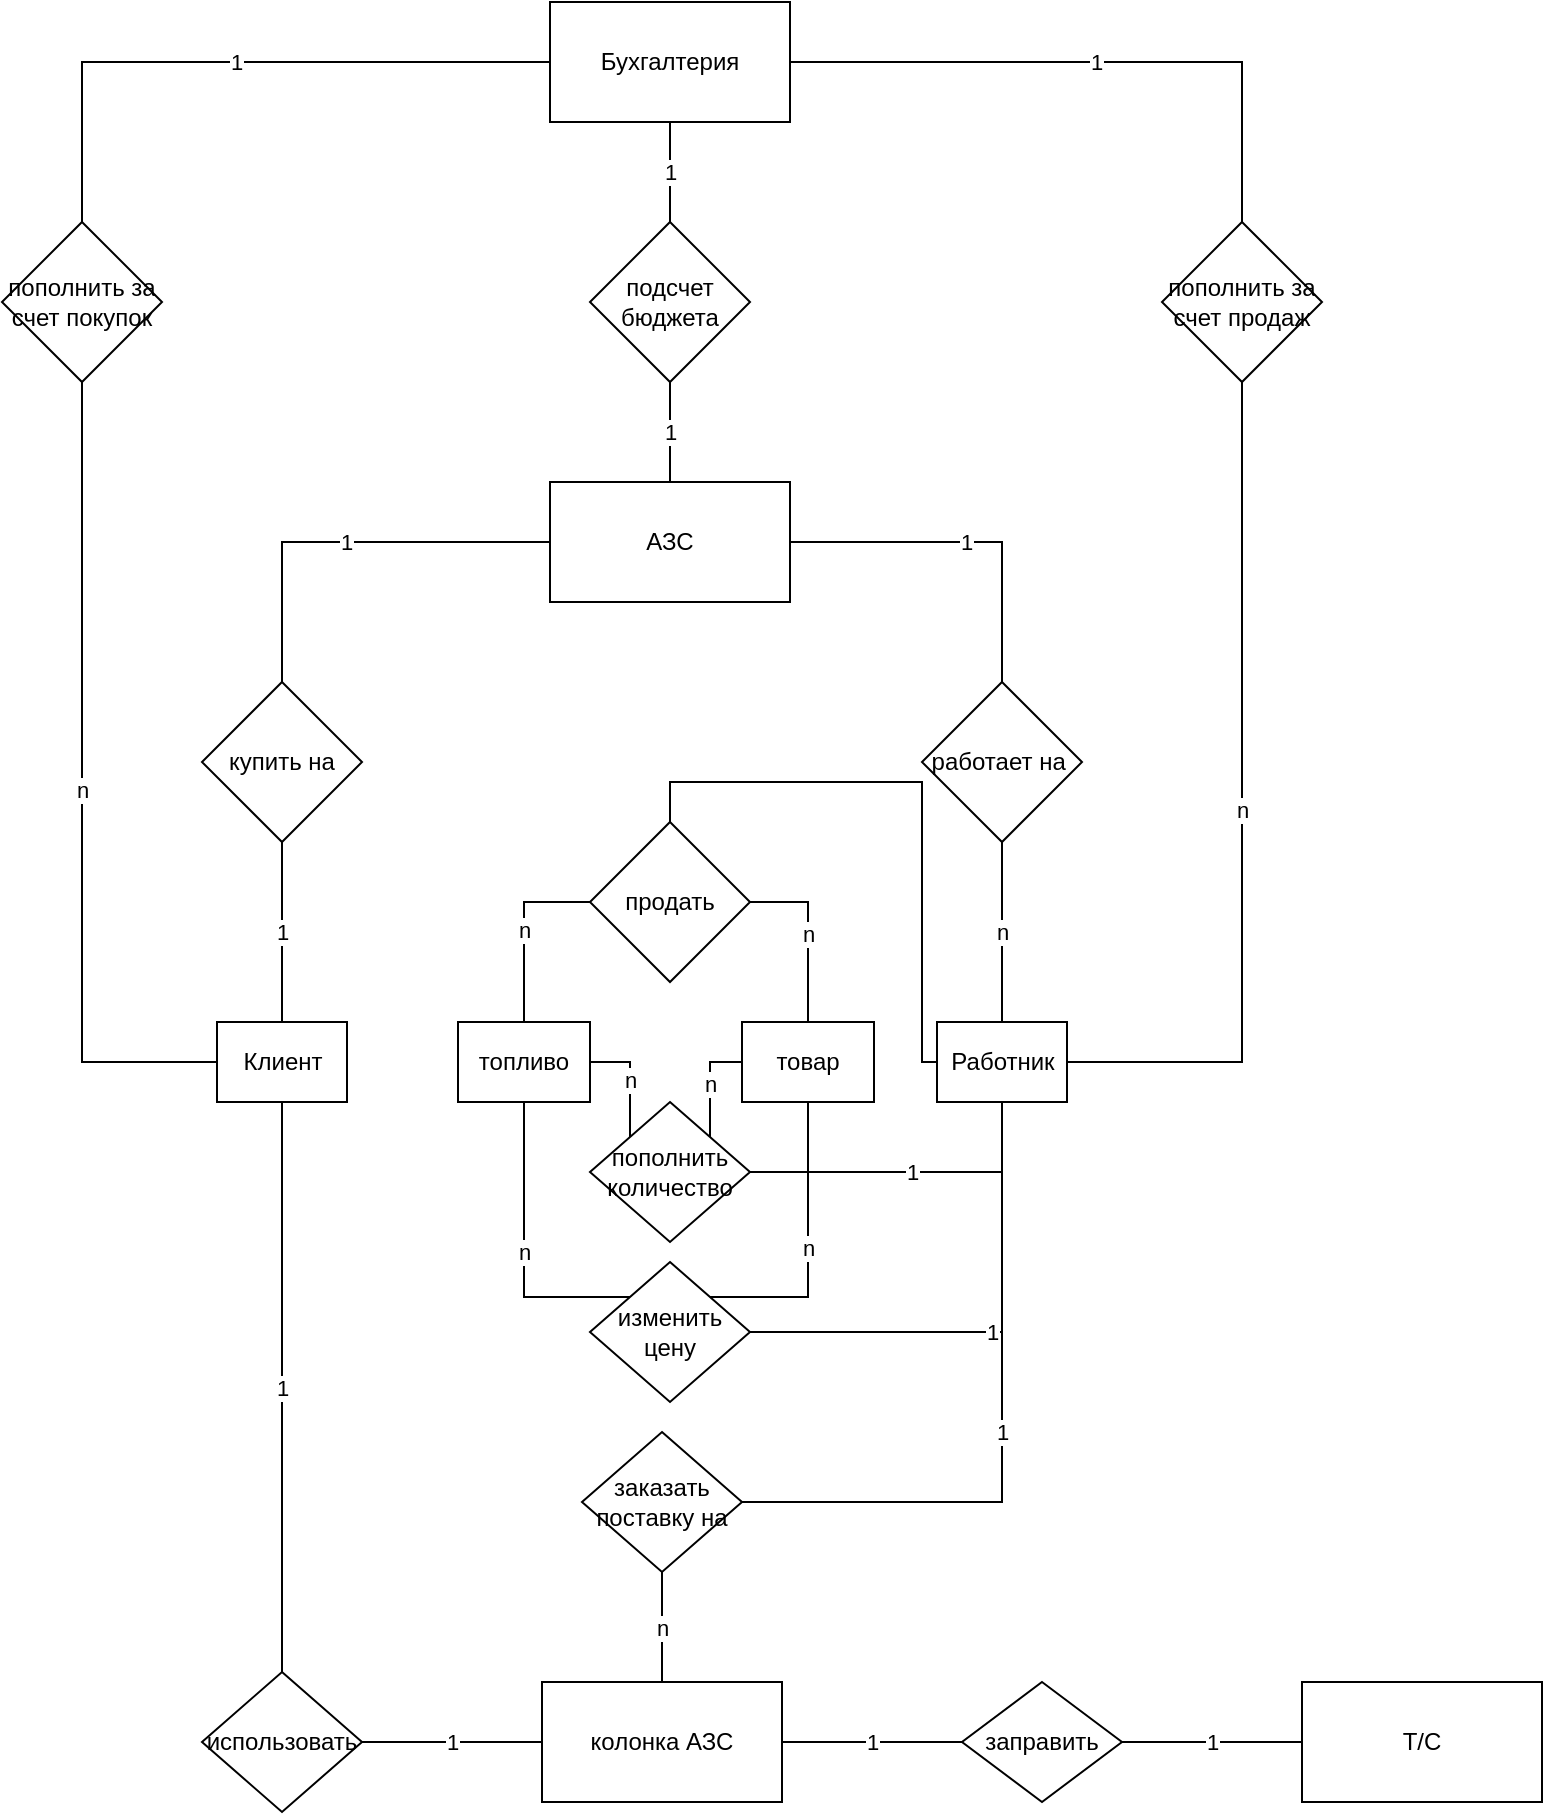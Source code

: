 <mxfile version="13.7.7" type="github">
  <diagram id="jSTkYgbFLm7wpSHd20Ko" name="Page-1">
    <mxGraphModel dx="868" dy="1619" grid="1" gridSize="10" guides="1" tooltips="1" connect="1" arrows="1" fold="1" page="1" pageScale="1" pageWidth="827" pageHeight="1169" math="0" shadow="0">
      <root>
        <mxCell id="0" />
        <mxCell id="1" parent="0" />
        <mxCell id="5gSWZHsoFy3DXVIRuG_q-6" value="1" style="edgeStyle=orthogonalEdgeStyle;rounded=0;orthogonalLoop=1;jettySize=auto;html=1;exitX=0.5;exitY=0;exitDx=0;exitDy=0;entryX=0.5;entryY=1;entryDx=0;entryDy=0;endArrow=none;endFill=0;" edge="1" parent="1" source="5gSWZHsoFy3DXVIRuG_q-1" target="5gSWZHsoFy3DXVIRuG_q-3">
          <mxGeometry relative="1" as="geometry" />
        </mxCell>
        <mxCell id="5gSWZHsoFy3DXVIRuG_q-19" value="1" style="edgeStyle=orthogonalEdgeStyle;rounded=0;orthogonalLoop=1;jettySize=auto;html=1;exitX=0.5;exitY=1;exitDx=0;exitDy=0;endArrow=none;endFill=0;" edge="1" parent="1" source="5gSWZHsoFy3DXVIRuG_q-1" target="5gSWZHsoFy3DXVIRuG_q-5">
          <mxGeometry relative="1" as="geometry">
            <mxPoint x="226" y="420" as="sourcePoint" />
          </mxGeometry>
        </mxCell>
        <mxCell id="5gSWZHsoFy3DXVIRuG_q-43" value="n" style="edgeStyle=orthogonalEdgeStyle;rounded=0;orthogonalLoop=1;jettySize=auto;html=1;exitX=0;exitY=0.5;exitDx=0;exitDy=0;entryX=0.5;entryY=1;entryDx=0;entryDy=0;endArrow=none;endFill=0;" edge="1" parent="1" source="5gSWZHsoFy3DXVIRuG_q-1" target="5gSWZHsoFy3DXVIRuG_q-42">
          <mxGeometry relative="1" as="geometry" />
        </mxCell>
        <mxCell id="5gSWZHsoFy3DXVIRuG_q-1" value="Клиент" style="rounded=0;whiteSpace=wrap;html=1;" vertex="1" parent="1">
          <mxGeometry x="187.5" y="380" width="65" height="40" as="geometry" />
        </mxCell>
        <mxCell id="5gSWZHsoFy3DXVIRuG_q-9" value="n" style="edgeStyle=orthogonalEdgeStyle;rounded=0;orthogonalLoop=1;jettySize=auto;html=1;exitX=0.5;exitY=0;exitDx=0;exitDy=0;entryX=0.5;entryY=1;entryDx=0;entryDy=0;endArrow=none;endFill=0;" edge="1" parent="1" source="5gSWZHsoFy3DXVIRuG_q-2" target="5gSWZHsoFy3DXVIRuG_q-8">
          <mxGeometry relative="1" as="geometry" />
        </mxCell>
        <mxCell id="5gSWZHsoFy3DXVIRuG_q-23" value="1" style="edgeStyle=orthogonalEdgeStyle;rounded=0;orthogonalLoop=1;jettySize=auto;html=1;exitX=0.5;exitY=1;exitDx=0;exitDy=0;endArrow=none;endFill=0;entryX=1;entryY=0.5;entryDx=0;entryDy=0;" edge="1" parent="1" source="5gSWZHsoFy3DXVIRuG_q-2" target="5gSWZHsoFy3DXVIRuG_q-22">
          <mxGeometry relative="1" as="geometry" />
        </mxCell>
        <mxCell id="5gSWZHsoFy3DXVIRuG_q-27" value="1" style="edgeStyle=orthogonalEdgeStyle;rounded=0;orthogonalLoop=1;jettySize=auto;html=1;exitX=0.5;exitY=1;exitDx=0;exitDy=0;entryX=1;entryY=0.5;entryDx=0;entryDy=0;endArrow=none;endFill=0;" edge="1" parent="1" source="5gSWZHsoFy3DXVIRuG_q-2" target="5gSWZHsoFy3DXVIRuG_q-26">
          <mxGeometry relative="1" as="geometry" />
        </mxCell>
        <mxCell id="5gSWZHsoFy3DXVIRuG_q-38" style="edgeStyle=orthogonalEdgeStyle;rounded=0;orthogonalLoop=1;jettySize=auto;html=1;exitX=0.25;exitY=0;exitDx=0;exitDy=0;entryX=0.5;entryY=0;entryDx=0;entryDy=0;endArrow=none;endFill=0;" edge="1" parent="1" source="5gSWZHsoFy3DXVIRuG_q-2" target="5gSWZHsoFy3DXVIRuG_q-11">
          <mxGeometry relative="1" as="geometry">
            <Array as="points">
              <mxPoint x="564" y="400" />
              <mxPoint x="540" y="400" />
              <mxPoint x="540" y="260" />
              <mxPoint x="414" y="260" />
            </Array>
          </mxGeometry>
        </mxCell>
        <mxCell id="5gSWZHsoFy3DXVIRuG_q-40" value="n" style="edgeStyle=orthogonalEdgeStyle;rounded=0;orthogonalLoop=1;jettySize=auto;html=1;exitX=1;exitY=0.5;exitDx=0;exitDy=0;entryX=0.5;entryY=1;entryDx=0;entryDy=0;endArrow=none;endFill=0;" edge="1" parent="1" source="5gSWZHsoFy3DXVIRuG_q-2" target="5gSWZHsoFy3DXVIRuG_q-39">
          <mxGeometry relative="1" as="geometry" />
        </mxCell>
        <mxCell id="5gSWZHsoFy3DXVIRuG_q-46" value="1" style="edgeStyle=orthogonalEdgeStyle;rounded=0;orthogonalLoop=1;jettySize=auto;html=1;exitX=0.5;exitY=1;exitDx=0;exitDy=0;entryX=1;entryY=0.5;entryDx=0;entryDy=0;endArrow=none;endFill=0;" edge="1" parent="1" source="5gSWZHsoFy3DXVIRuG_q-2" target="5gSWZHsoFy3DXVIRuG_q-45">
          <mxGeometry relative="1" as="geometry" />
        </mxCell>
        <mxCell id="5gSWZHsoFy3DXVIRuG_q-2" value="Работник" style="rounded=0;whiteSpace=wrap;html=1;" vertex="1" parent="1">
          <mxGeometry x="547.5" y="380" width="65" height="40" as="geometry" />
        </mxCell>
        <mxCell id="5gSWZHsoFy3DXVIRuG_q-7" value="1" style="edgeStyle=orthogonalEdgeStyle;rounded=0;orthogonalLoop=1;jettySize=auto;html=1;exitX=0.5;exitY=0;exitDx=0;exitDy=0;entryX=0;entryY=0.5;entryDx=0;entryDy=0;endArrow=none;endFill=0;" edge="1" parent="1" source="5gSWZHsoFy3DXVIRuG_q-3" target="5gSWZHsoFy3DXVIRuG_q-4">
          <mxGeometry relative="1" as="geometry" />
        </mxCell>
        <mxCell id="5gSWZHsoFy3DXVIRuG_q-3" value="купить на" style="rhombus;whiteSpace=wrap;html=1;" vertex="1" parent="1">
          <mxGeometry x="180" y="210" width="80" height="80" as="geometry" />
        </mxCell>
        <mxCell id="5gSWZHsoFy3DXVIRuG_q-32" value="1" style="edgeStyle=orthogonalEdgeStyle;rounded=0;orthogonalLoop=1;jettySize=auto;html=1;exitX=0.5;exitY=0;exitDx=0;exitDy=0;entryX=0.5;entryY=1;entryDx=0;entryDy=0;endArrow=none;endFill=0;" edge="1" parent="1" source="5gSWZHsoFy3DXVIRuG_q-4" target="5gSWZHsoFy3DXVIRuG_q-31">
          <mxGeometry relative="1" as="geometry" />
        </mxCell>
        <mxCell id="5gSWZHsoFy3DXVIRuG_q-4" value="АЗС" style="rounded=0;whiteSpace=wrap;html=1;" vertex="1" parent="1">
          <mxGeometry x="354" y="110" width="120" height="60" as="geometry" />
        </mxCell>
        <mxCell id="5gSWZHsoFy3DXVIRuG_q-20" value="1" style="edgeStyle=orthogonalEdgeStyle;rounded=0;orthogonalLoop=1;jettySize=auto;html=1;exitX=1;exitY=0.5;exitDx=0;exitDy=0;endArrow=none;endFill=0;" edge="1" parent="1" source="5gSWZHsoFy3DXVIRuG_q-5" target="5gSWZHsoFy3DXVIRuG_q-18">
          <mxGeometry relative="1" as="geometry" />
        </mxCell>
        <mxCell id="5gSWZHsoFy3DXVIRuG_q-5" value="использовать" style="rhombus;whiteSpace=wrap;html=1;" vertex="1" parent="1">
          <mxGeometry x="180" y="705" width="80" height="70" as="geometry" />
        </mxCell>
        <mxCell id="5gSWZHsoFy3DXVIRuG_q-10" value="1" style="edgeStyle=orthogonalEdgeStyle;rounded=0;orthogonalLoop=1;jettySize=auto;html=1;exitX=0.5;exitY=0;exitDx=0;exitDy=0;entryX=1;entryY=0.5;entryDx=0;entryDy=0;endArrow=none;endFill=0;" edge="1" parent="1" source="5gSWZHsoFy3DXVIRuG_q-8" target="5gSWZHsoFy3DXVIRuG_q-4">
          <mxGeometry relative="1" as="geometry" />
        </mxCell>
        <mxCell id="5gSWZHsoFy3DXVIRuG_q-8" value="работает на&amp;nbsp;" style="rhombus;whiteSpace=wrap;html=1;" vertex="1" parent="1">
          <mxGeometry x="540" y="210" width="80" height="80" as="geometry" />
        </mxCell>
        <mxCell id="5gSWZHsoFy3DXVIRuG_q-15" value="n" style="edgeStyle=orthogonalEdgeStyle;rounded=0;orthogonalLoop=1;jettySize=auto;html=1;exitX=0;exitY=0.5;exitDx=0;exitDy=0;entryX=0.5;entryY=0;entryDx=0;entryDy=0;endArrow=none;endFill=0;" edge="1" parent="1" source="5gSWZHsoFy3DXVIRuG_q-11" target="5gSWZHsoFy3DXVIRuG_q-13">
          <mxGeometry relative="1" as="geometry" />
        </mxCell>
        <mxCell id="5gSWZHsoFy3DXVIRuG_q-16" value="n" style="edgeStyle=orthogonalEdgeStyle;rounded=0;orthogonalLoop=1;jettySize=auto;html=1;exitX=1;exitY=0.5;exitDx=0;exitDy=0;endArrow=none;endFill=0;" edge="1" parent="1" source="5gSWZHsoFy3DXVIRuG_q-11" target="5gSWZHsoFy3DXVIRuG_q-14">
          <mxGeometry relative="1" as="geometry" />
        </mxCell>
        <mxCell id="5gSWZHsoFy3DXVIRuG_q-11" value="продать" style="rhombus;whiteSpace=wrap;html=1;" vertex="1" parent="1">
          <mxGeometry x="374" y="280" width="80" height="80" as="geometry" />
        </mxCell>
        <mxCell id="5gSWZHsoFy3DXVIRuG_q-13" value="топливо" style="rounded=0;whiteSpace=wrap;html=1;" vertex="1" parent="1">
          <mxGeometry x="308" y="380" width="66" height="40" as="geometry" />
        </mxCell>
        <mxCell id="5gSWZHsoFy3DXVIRuG_q-14" value="товар" style="rounded=0;whiteSpace=wrap;html=1;" vertex="1" parent="1">
          <mxGeometry x="450" y="380" width="66" height="40" as="geometry" />
        </mxCell>
        <mxCell id="5gSWZHsoFy3DXVIRuG_q-18" value="колонка АЗС" style="rounded=0;whiteSpace=wrap;html=1;" vertex="1" parent="1">
          <mxGeometry x="350" y="710" width="120" height="60" as="geometry" />
        </mxCell>
        <mxCell id="5gSWZHsoFy3DXVIRuG_q-24" value="n" style="edgeStyle=orthogonalEdgeStyle;rounded=0;orthogonalLoop=1;jettySize=auto;html=1;exitX=1;exitY=0;exitDx=0;exitDy=0;entryX=0;entryY=0.5;entryDx=0;entryDy=0;endArrow=none;endFill=0;" edge="1" parent="1" source="5gSWZHsoFy3DXVIRuG_q-22" target="5gSWZHsoFy3DXVIRuG_q-14">
          <mxGeometry relative="1" as="geometry" />
        </mxCell>
        <mxCell id="5gSWZHsoFy3DXVIRuG_q-25" value="n" style="edgeStyle=orthogonalEdgeStyle;rounded=0;orthogonalLoop=1;jettySize=auto;html=1;exitX=0;exitY=0;exitDx=0;exitDy=0;entryX=1;entryY=0.5;entryDx=0;entryDy=0;endArrow=none;endFill=0;" edge="1" parent="1" source="5gSWZHsoFy3DXVIRuG_q-22" target="5gSWZHsoFy3DXVIRuG_q-13">
          <mxGeometry relative="1" as="geometry" />
        </mxCell>
        <mxCell id="5gSWZHsoFy3DXVIRuG_q-22" value="пополнить количество" style="rhombus;whiteSpace=wrap;html=1;" vertex="1" parent="1">
          <mxGeometry x="374" y="420" width="80" height="70" as="geometry" />
        </mxCell>
        <mxCell id="5gSWZHsoFy3DXVIRuG_q-28" value="n" style="edgeStyle=orthogonalEdgeStyle;rounded=0;orthogonalLoop=1;jettySize=auto;html=1;exitX=0;exitY=0;exitDx=0;exitDy=0;entryX=0.5;entryY=1;entryDx=0;entryDy=0;endArrow=none;endFill=0;" edge="1" parent="1" source="5gSWZHsoFy3DXVIRuG_q-26" target="5gSWZHsoFy3DXVIRuG_q-13">
          <mxGeometry relative="1" as="geometry">
            <Array as="points">
              <mxPoint x="341" y="518" />
            </Array>
          </mxGeometry>
        </mxCell>
        <mxCell id="5gSWZHsoFy3DXVIRuG_q-29" value="n" style="edgeStyle=orthogonalEdgeStyle;rounded=0;orthogonalLoop=1;jettySize=auto;html=1;exitX=1;exitY=0;exitDx=0;exitDy=0;entryX=0.5;entryY=1;entryDx=0;entryDy=0;endArrow=none;endFill=0;" edge="1" parent="1" source="5gSWZHsoFy3DXVIRuG_q-26" target="5gSWZHsoFy3DXVIRuG_q-14">
          <mxGeometry relative="1" as="geometry">
            <Array as="points">
              <mxPoint x="483" y="518" />
            </Array>
          </mxGeometry>
        </mxCell>
        <mxCell id="5gSWZHsoFy3DXVIRuG_q-26" value="изменить цену" style="rhombus;whiteSpace=wrap;html=1;" vertex="1" parent="1">
          <mxGeometry x="374" y="500" width="80" height="70" as="geometry" />
        </mxCell>
        <mxCell id="5gSWZHsoFy3DXVIRuG_q-30" value="Бухгалтерия" style="rounded=0;whiteSpace=wrap;html=1;" vertex="1" parent="1">
          <mxGeometry x="354" y="-130" width="120" height="60" as="geometry" />
        </mxCell>
        <mxCell id="5gSWZHsoFy3DXVIRuG_q-33" value="1" style="edgeStyle=orthogonalEdgeStyle;rounded=0;orthogonalLoop=1;jettySize=auto;html=1;exitX=0.5;exitY=0;exitDx=0;exitDy=0;entryX=0.5;entryY=1;entryDx=0;entryDy=0;endArrow=none;endFill=0;" edge="1" parent="1" source="5gSWZHsoFy3DXVIRuG_q-31" target="5gSWZHsoFy3DXVIRuG_q-30">
          <mxGeometry relative="1" as="geometry" />
        </mxCell>
        <mxCell id="5gSWZHsoFy3DXVIRuG_q-31" value="подсчет бюджета" style="rhombus;whiteSpace=wrap;html=1;" vertex="1" parent="1">
          <mxGeometry x="374" y="-20" width="80" height="80" as="geometry" />
        </mxCell>
        <mxCell id="5gSWZHsoFy3DXVIRuG_q-35" value="1" style="edgeStyle=orthogonalEdgeStyle;rounded=0;orthogonalLoop=1;jettySize=auto;html=1;exitX=0;exitY=0.5;exitDx=0;exitDy=0;entryX=1;entryY=0.5;entryDx=0;entryDy=0;endArrow=none;endFill=0;" edge="1" parent="1" source="5gSWZHsoFy3DXVIRuG_q-34" target="5gSWZHsoFy3DXVIRuG_q-18">
          <mxGeometry relative="1" as="geometry" />
        </mxCell>
        <mxCell id="5gSWZHsoFy3DXVIRuG_q-37" value="1" style="edgeStyle=orthogonalEdgeStyle;rounded=0;orthogonalLoop=1;jettySize=auto;html=1;exitX=1;exitY=0.5;exitDx=0;exitDy=0;entryX=0;entryY=0.5;entryDx=0;entryDy=0;endArrow=none;endFill=0;" edge="1" parent="1" source="5gSWZHsoFy3DXVIRuG_q-34" target="5gSWZHsoFy3DXVIRuG_q-36">
          <mxGeometry relative="1" as="geometry" />
        </mxCell>
        <mxCell id="5gSWZHsoFy3DXVIRuG_q-34" value="заправить" style="rhombus;whiteSpace=wrap;html=1;" vertex="1" parent="1">
          <mxGeometry x="560" y="710" width="80" height="60" as="geometry" />
        </mxCell>
        <mxCell id="5gSWZHsoFy3DXVIRuG_q-36" value="Т/C" style="rounded=0;whiteSpace=wrap;html=1;" vertex="1" parent="1">
          <mxGeometry x="730" y="710" width="120" height="60" as="geometry" />
        </mxCell>
        <mxCell id="5gSWZHsoFy3DXVIRuG_q-41" value="1" style="edgeStyle=orthogonalEdgeStyle;rounded=0;orthogonalLoop=1;jettySize=auto;html=1;exitX=0.5;exitY=0;exitDx=0;exitDy=0;entryX=1;entryY=0.5;entryDx=0;entryDy=0;endArrow=none;endFill=0;" edge="1" parent="1" source="5gSWZHsoFy3DXVIRuG_q-39" target="5gSWZHsoFy3DXVIRuG_q-30">
          <mxGeometry relative="1" as="geometry" />
        </mxCell>
        <mxCell id="5gSWZHsoFy3DXVIRuG_q-39" value="пополнить за счет продаж" style="rhombus;whiteSpace=wrap;html=1;" vertex="1" parent="1">
          <mxGeometry x="660" y="-20" width="80" height="80" as="geometry" />
        </mxCell>
        <mxCell id="5gSWZHsoFy3DXVIRuG_q-44" value="1" style="edgeStyle=orthogonalEdgeStyle;rounded=0;orthogonalLoop=1;jettySize=auto;html=1;exitX=0.5;exitY=0;exitDx=0;exitDy=0;entryX=0;entryY=0.5;entryDx=0;entryDy=0;endArrow=none;endFill=0;" edge="1" parent="1" source="5gSWZHsoFy3DXVIRuG_q-42" target="5gSWZHsoFy3DXVIRuG_q-30">
          <mxGeometry relative="1" as="geometry" />
        </mxCell>
        <mxCell id="5gSWZHsoFy3DXVIRuG_q-42" value="пополнить за счет покупок" style="rhombus;whiteSpace=wrap;html=1;" vertex="1" parent="1">
          <mxGeometry x="80" y="-20" width="80" height="80" as="geometry" />
        </mxCell>
        <mxCell id="5gSWZHsoFy3DXVIRuG_q-47" value="n" style="edgeStyle=orthogonalEdgeStyle;rounded=0;orthogonalLoop=1;jettySize=auto;html=1;exitX=0.5;exitY=1;exitDx=0;exitDy=0;endArrow=none;endFill=0;" edge="1" parent="1" source="5gSWZHsoFy3DXVIRuG_q-45" target="5gSWZHsoFy3DXVIRuG_q-18">
          <mxGeometry relative="1" as="geometry" />
        </mxCell>
        <mxCell id="5gSWZHsoFy3DXVIRuG_q-45" value="заказать поставку на" style="rhombus;whiteSpace=wrap;html=1;" vertex="1" parent="1">
          <mxGeometry x="370" y="585" width="80" height="70" as="geometry" />
        </mxCell>
      </root>
    </mxGraphModel>
  </diagram>
</mxfile>
